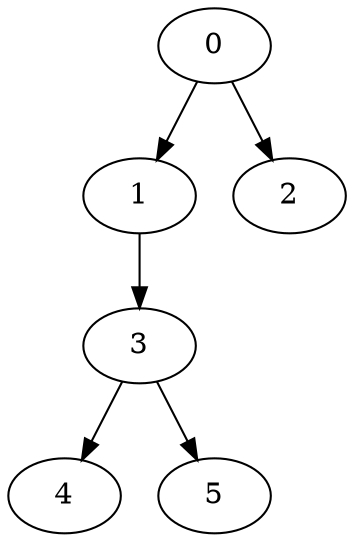 /* Created by igraph 0.8.1 */
digraph {
  0;
  1;
  2;
  3;
  4;
  5;

  0 -> 1;
  0 -> 2;
  1 -> 3;
  3 -> 4;
  3 -> 5;
}
